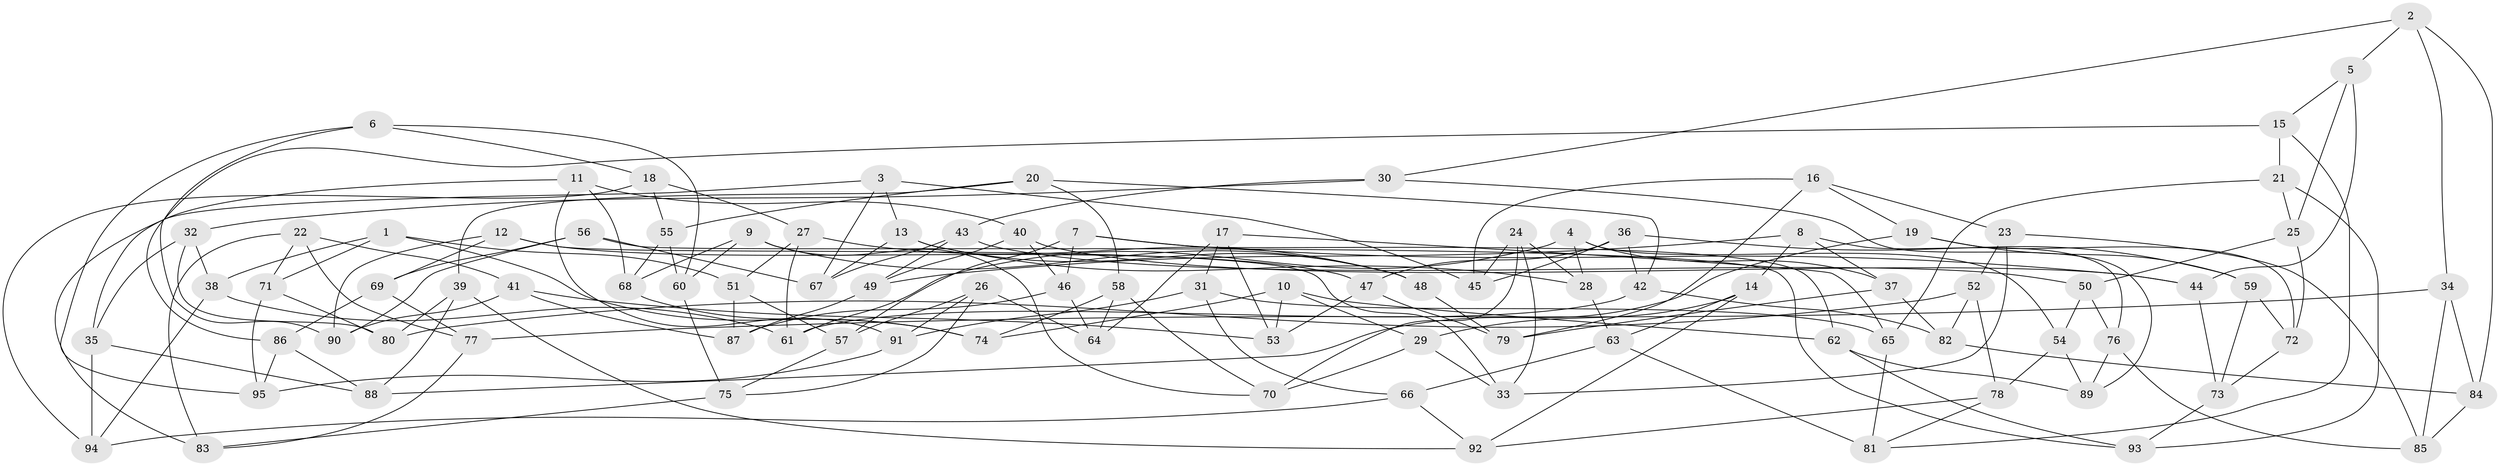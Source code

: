 // coarse degree distribution, {6: 0.4827586206896552, 5: 0.13793103448275862, 4: 0.3103448275862069, 3: 0.06896551724137931}
// Generated by graph-tools (version 1.1) at 2025/24/03/03/25 07:24:30]
// undirected, 95 vertices, 190 edges
graph export_dot {
graph [start="1"]
  node [color=gray90,style=filled];
  1;
  2;
  3;
  4;
  5;
  6;
  7;
  8;
  9;
  10;
  11;
  12;
  13;
  14;
  15;
  16;
  17;
  18;
  19;
  20;
  21;
  22;
  23;
  24;
  25;
  26;
  27;
  28;
  29;
  30;
  31;
  32;
  33;
  34;
  35;
  36;
  37;
  38;
  39;
  40;
  41;
  42;
  43;
  44;
  45;
  46;
  47;
  48;
  49;
  50;
  51;
  52;
  53;
  54;
  55;
  56;
  57;
  58;
  59;
  60;
  61;
  62;
  63;
  64;
  65;
  66;
  67;
  68;
  69;
  70;
  71;
  72;
  73;
  74;
  75;
  76;
  77;
  78;
  79;
  80;
  81;
  82;
  83;
  84;
  85;
  86;
  87;
  88;
  89;
  90;
  91;
  92;
  93;
  94;
  95;
  1 -- 71;
  1 -- 74;
  1 -- 51;
  1 -- 38;
  2 -- 84;
  2 -- 30;
  2 -- 5;
  2 -- 34;
  3 -- 13;
  3 -- 45;
  3 -- 67;
  3 -- 83;
  4 -- 54;
  4 -- 28;
  4 -- 61;
  4 -- 37;
  5 -- 25;
  5 -- 15;
  5 -- 44;
  6 -- 18;
  6 -- 90;
  6 -- 60;
  6 -- 95;
  7 -- 46;
  7 -- 44;
  7 -- 57;
  7 -- 62;
  8 -- 37;
  8 -- 14;
  8 -- 49;
  8 -- 76;
  9 -- 48;
  9 -- 60;
  9 -- 68;
  9 -- 70;
  10 -- 29;
  10 -- 74;
  10 -- 62;
  10 -- 53;
  11 -- 35;
  11 -- 91;
  11 -- 68;
  11 -- 40;
  12 -- 33;
  12 -- 47;
  12 -- 90;
  12 -- 69;
  13 -- 28;
  13 -- 48;
  13 -- 67;
  14 -- 29;
  14 -- 63;
  14 -- 92;
  15 -- 81;
  15 -- 21;
  15 -- 86;
  16 -- 23;
  16 -- 19;
  16 -- 45;
  16 -- 79;
  17 -- 53;
  17 -- 64;
  17 -- 65;
  17 -- 31;
  18 -- 94;
  18 -- 55;
  18 -- 27;
  19 -- 88;
  19 -- 72;
  19 -- 59;
  20 -- 42;
  20 -- 55;
  20 -- 58;
  20 -- 39;
  21 -- 25;
  21 -- 93;
  21 -- 65;
  22 -- 41;
  22 -- 77;
  22 -- 71;
  22 -- 83;
  23 -- 85;
  23 -- 52;
  23 -- 33;
  24 -- 33;
  24 -- 70;
  24 -- 45;
  24 -- 28;
  25 -- 72;
  25 -- 50;
  26 -- 91;
  26 -- 64;
  26 -- 75;
  26 -- 57;
  27 -- 48;
  27 -- 51;
  27 -- 61;
  28 -- 63;
  29 -- 33;
  29 -- 70;
  30 -- 32;
  30 -- 43;
  30 -- 89;
  31 -- 91;
  31 -- 65;
  31 -- 66;
  32 -- 35;
  32 -- 38;
  32 -- 80;
  34 -- 85;
  34 -- 84;
  34 -- 77;
  35 -- 94;
  35 -- 88;
  36 -- 47;
  36 -- 59;
  36 -- 45;
  36 -- 42;
  37 -- 79;
  37 -- 82;
  38 -- 94;
  38 -- 61;
  39 -- 80;
  39 -- 88;
  39 -- 92;
  40 -- 49;
  40 -- 44;
  40 -- 46;
  41 -- 87;
  41 -- 53;
  41 -- 90;
  42 -- 82;
  42 -- 61;
  43 -- 67;
  43 -- 49;
  43 -- 50;
  44 -- 73;
  46 -- 87;
  46 -- 64;
  47 -- 79;
  47 -- 53;
  48 -- 79;
  49 -- 87;
  50 -- 76;
  50 -- 54;
  51 -- 87;
  51 -- 57;
  52 -- 78;
  52 -- 80;
  52 -- 82;
  54 -- 78;
  54 -- 89;
  55 -- 60;
  55 -- 68;
  56 -- 67;
  56 -- 69;
  56 -- 93;
  56 -- 90;
  57 -- 75;
  58 -- 64;
  58 -- 74;
  58 -- 70;
  59 -- 73;
  59 -- 72;
  60 -- 75;
  62 -- 89;
  62 -- 93;
  63 -- 66;
  63 -- 81;
  65 -- 81;
  66 -- 94;
  66 -- 92;
  68 -- 74;
  69 -- 86;
  69 -- 77;
  71 -- 95;
  71 -- 80;
  72 -- 73;
  73 -- 93;
  75 -- 83;
  76 -- 89;
  76 -- 85;
  77 -- 83;
  78 -- 81;
  78 -- 92;
  82 -- 84;
  84 -- 85;
  86 -- 95;
  86 -- 88;
  91 -- 95;
}
